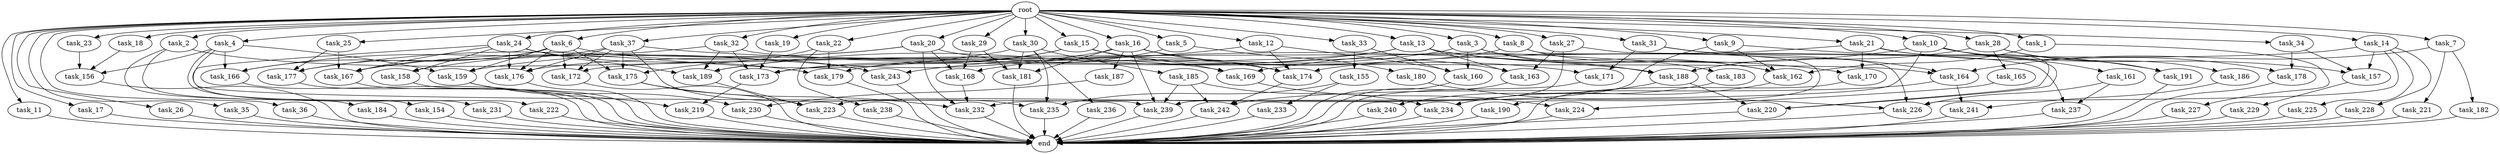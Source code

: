 digraph G {
  root [size="0.000000"];
  task_1 [size="2.048000"];
  task_2 [size="2.048000"];
  task_3 [size="2.048000"];
  task_4 [size="2.048000"];
  task_5 [size="2.048000"];
  task_6 [size="2.048000"];
  task_7 [size="2.048000"];
  task_8 [size="2.048000"];
  task_9 [size="2.048000"];
  task_10 [size="2.048000"];
  task_11 [size="2.048000"];
  task_12 [size="2.048000"];
  task_13 [size="2.048000"];
  task_14 [size="2.048000"];
  task_15 [size="2.048000"];
  task_16 [size="2.048000"];
  task_17 [size="2.048000"];
  task_18 [size="2.048000"];
  task_19 [size="2.048000"];
  task_20 [size="2.048000"];
  task_21 [size="2.048000"];
  task_22 [size="2.048000"];
  task_23 [size="2.048000"];
  task_24 [size="2.048000"];
  task_25 [size="2.048000"];
  task_26 [size="2.048000"];
  task_27 [size="2.048000"];
  task_28 [size="2.048000"];
  task_29 [size="2.048000"];
  task_30 [size="2.048000"];
  task_31 [size="2.048000"];
  task_32 [size="2.048000"];
  task_33 [size="2.048000"];
  task_34 [size="2.048000"];
  task_35 [size="2.048000"];
  task_36 [size="2.048000"];
  task_37 [size="2.048000"];
  task_154 [size="274877906.944000"];
  task_155 [size="154618822.656000"];
  task_156 [size="1271310319.616000"];
  task_157 [size="1872605741.056000"];
  task_158 [size="2817498546.176000"];
  task_159 [size="773094113.280000"];
  task_160 [size="1391569403.904000"];
  task_161 [size="154618822.656000"];
  task_162 [size="5772436045.824000"];
  task_163 [size="2267742732.288000"];
  task_164 [size="2353642078.208000"];
  task_165 [size="841813590.016000"];
  task_166 [size="498216206.336000"];
  task_167 [size="3453153705.984000"];
  task_168 [size="2559800508.416000"];
  task_169 [size="704374636.544000"];
  task_170 [size="3109556322.304000"];
  task_171 [size="1529008357.376000"];
  task_172 [size="2302102470.656000"];
  task_173 [size="2765958938.624000"];
  task_174 [size="3246995275.776000"];
  task_175 [size="1752346656.768000"];
  task_176 [size="4346506903.552000"];
  task_177 [size="1443109011.456000"];
  task_178 [size="2010044694.528000"];
  task_179 [size="2628519985.152000"];
  task_180 [size="68719476.736000"];
  task_181 [size="1889785610.240000"];
  task_182 [size="1099511627.776000"];
  task_183 [size="1717986918.400000"];
  task_184 [size="274877906.944000"];
  task_185 [size="618475290.624000"];
  task_186 [size="841813590.016000"];
  task_187 [size="429496729.600000"];
  task_188 [size="2302102470.656000"];
  task_189 [size="3865470566.400000"];
  task_190 [size="1717986918.400000"];
  task_191 [size="2559800508.416000"];
  task_219 [size="3109556322.304000"];
  task_220 [size="2937757630.464000"];
  task_221 [size="1099511627.776000"];
  task_222 [size="1717986918.400000"];
  task_223 [size="2834678415.360000"];
  task_224 [size="1236950581.248000"];
  task_225 [size="1099511627.776000"];
  task_226 [size="3573412790.272000"];
  task_227 [size="1717986918.400000"];
  task_228 [size="1099511627.776000"];
  task_229 [size="154618822.656000"];
  task_230 [size="2010044694.528000"];
  task_231 [size="274877906.944000"];
  task_232 [size="2525440770.048000"];
  task_233 [size="618475290.624000"];
  task_234 [size="1340029796.352000"];
  task_235 [size="2078764171.264000"];
  task_236 [size="618475290.624000"];
  task_237 [size="2199023255.552000"];
  task_238 [size="841813590.016000"];
  task_239 [size="1821066133.504000"];
  task_240 [size="1391569403.904000"];
  task_241 [size="1821066133.504000"];
  task_242 [size="2370821947.392000"];
  task_243 [size="687194767.360000"];
  end [size="0.000000"];

  root -> task_1 [size="1.000000"];
  root -> task_2 [size="1.000000"];
  root -> task_3 [size="1.000000"];
  root -> task_4 [size="1.000000"];
  root -> task_5 [size="1.000000"];
  root -> task_6 [size="1.000000"];
  root -> task_7 [size="1.000000"];
  root -> task_8 [size="1.000000"];
  root -> task_9 [size="1.000000"];
  root -> task_10 [size="1.000000"];
  root -> task_11 [size="1.000000"];
  root -> task_12 [size="1.000000"];
  root -> task_13 [size="1.000000"];
  root -> task_14 [size="1.000000"];
  root -> task_15 [size="1.000000"];
  root -> task_16 [size="1.000000"];
  root -> task_17 [size="1.000000"];
  root -> task_18 [size="1.000000"];
  root -> task_19 [size="1.000000"];
  root -> task_20 [size="1.000000"];
  root -> task_21 [size="1.000000"];
  root -> task_22 [size="1.000000"];
  root -> task_23 [size="1.000000"];
  root -> task_24 [size="1.000000"];
  root -> task_25 [size="1.000000"];
  root -> task_26 [size="1.000000"];
  root -> task_27 [size="1.000000"];
  root -> task_28 [size="1.000000"];
  root -> task_29 [size="1.000000"];
  root -> task_30 [size="1.000000"];
  root -> task_31 [size="1.000000"];
  root -> task_32 [size="1.000000"];
  root -> task_33 [size="1.000000"];
  root -> task_34 [size="1.000000"];
  root -> task_35 [size="1.000000"];
  root -> task_36 [size="1.000000"];
  root -> task_37 [size="1.000000"];
  task_1 -> task_162 [size="838860800.000000"];
  task_1 -> task_227 [size="838860800.000000"];
  task_2 -> task_154 [size="134217728.000000"];
  task_2 -> task_169 [size="134217728.000000"];
  task_2 -> task_184 [size="134217728.000000"];
  task_3 -> task_160 [size="301989888.000000"];
  task_3 -> task_162 [size="301989888.000000"];
  task_3 -> task_168 [size="301989888.000000"];
  task_3 -> task_188 [size="301989888.000000"];
  task_4 -> task_156 [size="134217728.000000"];
  task_4 -> task_159 [size="134217728.000000"];
  task_4 -> task_166 [size="134217728.000000"];
  task_4 -> task_231 [size="134217728.000000"];
  task_4 -> task_239 [size="134217728.000000"];
  task_5 -> task_179 [size="33554432.000000"];
  task_5 -> task_180 [size="33554432.000000"];
  task_6 -> task_159 [size="33554432.000000"];
  task_6 -> task_166 [size="33554432.000000"];
  task_6 -> task_172 [size="33554432.000000"];
  task_6 -> task_175 [size="33554432.000000"];
  task_6 -> task_176 [size="33554432.000000"];
  task_6 -> task_177 [size="33554432.000000"];
  task_6 -> task_243 [size="33554432.000000"];
  task_7 -> task_164 [size="536870912.000000"];
  task_7 -> task_182 [size="536870912.000000"];
  task_7 -> task_221 [size="536870912.000000"];
  task_8 -> task_173 [size="838860800.000000"];
  task_8 -> task_183 [size="838860800.000000"];
  task_8 -> task_190 [size="838860800.000000"];
  task_9 -> task_162 [size="838860800.000000"];
  task_9 -> task_191 [size="838860800.000000"];
  task_9 -> task_223 [size="838860800.000000"];
  task_10 -> task_157 [size="75497472.000000"];
  task_10 -> task_161 [size="75497472.000000"];
  task_10 -> task_169 [size="75497472.000000"];
  task_10 -> task_220 [size="75497472.000000"];
  task_10 -> task_232 [size="75497472.000000"];
  task_11 -> end [size="1.000000"];
  task_12 -> task_160 [size="301989888.000000"];
  task_12 -> task_174 [size="301989888.000000"];
  task_12 -> task_243 [size="301989888.000000"];
  task_13 -> task_162 [size="838860800.000000"];
  task_13 -> task_163 [size="838860800.000000"];
  task_13 -> task_170 [size="838860800.000000"];
  task_13 -> task_176 [size="838860800.000000"];
  task_13 -> task_189 [size="838860800.000000"];
  task_14 -> task_157 [size="536870912.000000"];
  task_14 -> task_174 [size="536870912.000000"];
  task_14 -> task_225 [size="536870912.000000"];
  task_14 -> task_226 [size="536870912.000000"];
  task_14 -> task_228 [size="536870912.000000"];
  task_15 -> task_163 [size="134217728.000000"];
  task_15 -> task_169 [size="134217728.000000"];
  task_15 -> task_173 [size="134217728.000000"];
  task_15 -> task_189 [size="134217728.000000"];
  task_16 -> task_159 [size="209715200.000000"];
  task_16 -> task_171 [size="209715200.000000"];
  task_16 -> task_174 [size="209715200.000000"];
  task_16 -> task_181 [size="209715200.000000"];
  task_16 -> task_187 [size="209715200.000000"];
  task_16 -> task_239 [size="209715200.000000"];
  task_17 -> end [size="1.000000"];
  task_18 -> task_156 [size="75497472.000000"];
  task_19 -> task_173 [size="301989888.000000"];
  task_20 -> task_158 [size="536870912.000000"];
  task_20 -> task_168 [size="536870912.000000"];
  task_20 -> task_174 [size="536870912.000000"];
  task_20 -> task_177 [size="536870912.000000"];
  task_20 -> task_232 [size="536870912.000000"];
  task_21 -> task_170 [size="679477248.000000"];
  task_21 -> task_172 [size="679477248.000000"];
  task_21 -> task_178 [size="679477248.000000"];
  task_21 -> task_220 [size="679477248.000000"];
  task_22 -> task_175 [size="411041792.000000"];
  task_22 -> task_179 [size="411041792.000000"];
  task_22 -> task_238 [size="411041792.000000"];
  task_23 -> task_156 [size="411041792.000000"];
  task_24 -> task_158 [size="838860800.000000"];
  task_24 -> task_167 [size="838860800.000000"];
  task_24 -> task_176 [size="838860800.000000"];
  task_24 -> task_179 [size="838860800.000000"];
  task_24 -> task_189 [size="838860800.000000"];
  task_24 -> task_222 [size="838860800.000000"];
  task_25 -> task_167 [size="134217728.000000"];
  task_25 -> task_177 [size="134217728.000000"];
  task_26 -> end [size="1.000000"];
  task_27 -> task_163 [size="134217728.000000"];
  task_27 -> task_226 [size="134217728.000000"];
  task_27 -> task_239 [size="134217728.000000"];
  task_28 -> task_165 [size="411041792.000000"];
  task_28 -> task_186 [size="411041792.000000"];
  task_28 -> task_188 [size="411041792.000000"];
  task_28 -> task_191 [size="411041792.000000"];
  task_29 -> task_168 [size="411041792.000000"];
  task_29 -> task_181 [size="411041792.000000"];
  task_30 -> task_167 [size="301989888.000000"];
  task_30 -> task_181 [size="301989888.000000"];
  task_30 -> task_185 [size="301989888.000000"];
  task_30 -> task_235 [size="301989888.000000"];
  task_30 -> task_236 [size="301989888.000000"];
  task_31 -> task_164 [size="536870912.000000"];
  task_31 -> task_171 [size="536870912.000000"];
  task_31 -> task_237 [size="536870912.000000"];
  task_32 -> task_164 [size="75497472.000000"];
  task_32 -> task_166 [size="75497472.000000"];
  task_32 -> task_173 [size="75497472.000000"];
  task_32 -> task_189 [size="75497472.000000"];
  task_33 -> task_155 [size="75497472.000000"];
  task_33 -> task_160 [size="75497472.000000"];
  task_34 -> task_157 [size="301989888.000000"];
  task_34 -> task_178 [size="301989888.000000"];
  task_35 -> end [size="1.000000"];
  task_36 -> end [size="1.000000"];
  task_37 -> task_167 [size="411041792.000000"];
  task_37 -> task_172 [size="411041792.000000"];
  task_37 -> task_175 [size="411041792.000000"];
  task_37 -> task_176 [size="411041792.000000"];
  task_37 -> task_188 [size="411041792.000000"];
  task_37 -> task_235 [size="411041792.000000"];
  task_154 -> end [size="1.000000"];
  task_155 -> task_233 [size="301989888.000000"];
  task_155 -> task_235 [size="301989888.000000"];
  task_156 -> end [size="1.000000"];
  task_157 -> task_229 [size="75497472.000000"];
  task_158 -> end [size="1.000000"];
  task_159 -> task_219 [size="679477248.000000"];
  task_159 -> task_230 [size="679477248.000000"];
  task_160 -> end [size="1.000000"];
  task_161 -> task_226 [size="536870912.000000"];
  task_161 -> task_237 [size="536870912.000000"];
  task_162 -> task_234 [size="209715200.000000"];
  task_163 -> end [size="1.000000"];
  task_164 -> task_241 [size="209715200.000000"];
  task_164 -> task_242 [size="209715200.000000"];
  task_165 -> task_224 [size="301989888.000000"];
  task_166 -> end [size="1.000000"];
  task_167 -> end [size="1.000000"];
  task_168 -> task_232 [size="209715200.000000"];
  task_169 -> task_224 [size="301989888.000000"];
  task_170 -> end [size="1.000000"];
  task_171 -> end [size="1.000000"];
  task_172 -> end [size="1.000000"];
  task_173 -> task_219 [size="838860800.000000"];
  task_174 -> task_242 [size="536870912.000000"];
  task_175 -> task_223 [size="411041792.000000"];
  task_175 -> task_232 [size="411041792.000000"];
  task_176 -> end [size="1.000000"];
  task_177 -> end [size="1.000000"];
  task_178 -> end [size="1.000000"];
  task_179 -> end [size="1.000000"];
  task_180 -> task_226 [size="536870912.000000"];
  task_181 -> end [size="1.000000"];
  task_182 -> end [size="1.000000"];
  task_183 -> task_234 [size="33554432.000000"];
  task_184 -> end [size="1.000000"];
  task_185 -> task_234 [size="411041792.000000"];
  task_185 -> task_239 [size="411041792.000000"];
  task_185 -> task_242 [size="411041792.000000"];
  task_186 -> task_241 [size="679477248.000000"];
  task_187 -> task_230 [size="301989888.000000"];
  task_188 -> task_220 [size="679477248.000000"];
  task_188 -> task_240 [size="679477248.000000"];
  task_189 -> task_223 [size="134217728.000000"];
  task_190 -> end [size="1.000000"];
  task_191 -> end [size="1.000000"];
  task_219 -> end [size="1.000000"];
  task_220 -> end [size="1.000000"];
  task_221 -> end [size="1.000000"];
  task_222 -> end [size="1.000000"];
  task_223 -> end [size="1.000000"];
  task_224 -> end [size="1.000000"];
  task_225 -> end [size="1.000000"];
  task_226 -> end [size="1.000000"];
  task_227 -> end [size="1.000000"];
  task_228 -> end [size="1.000000"];
  task_229 -> end [size="1.000000"];
  task_230 -> end [size="1.000000"];
  task_231 -> end [size="1.000000"];
  task_232 -> end [size="1.000000"];
  task_233 -> end [size="1.000000"];
  task_234 -> end [size="1.000000"];
  task_235 -> end [size="1.000000"];
  task_236 -> end [size="1.000000"];
  task_237 -> end [size="1.000000"];
  task_238 -> end [size="1.000000"];
  task_239 -> end [size="1.000000"];
  task_240 -> end [size="1.000000"];
  task_241 -> end [size="1.000000"];
  task_242 -> end [size="1.000000"];
  task_243 -> end [size="1.000000"];
}
